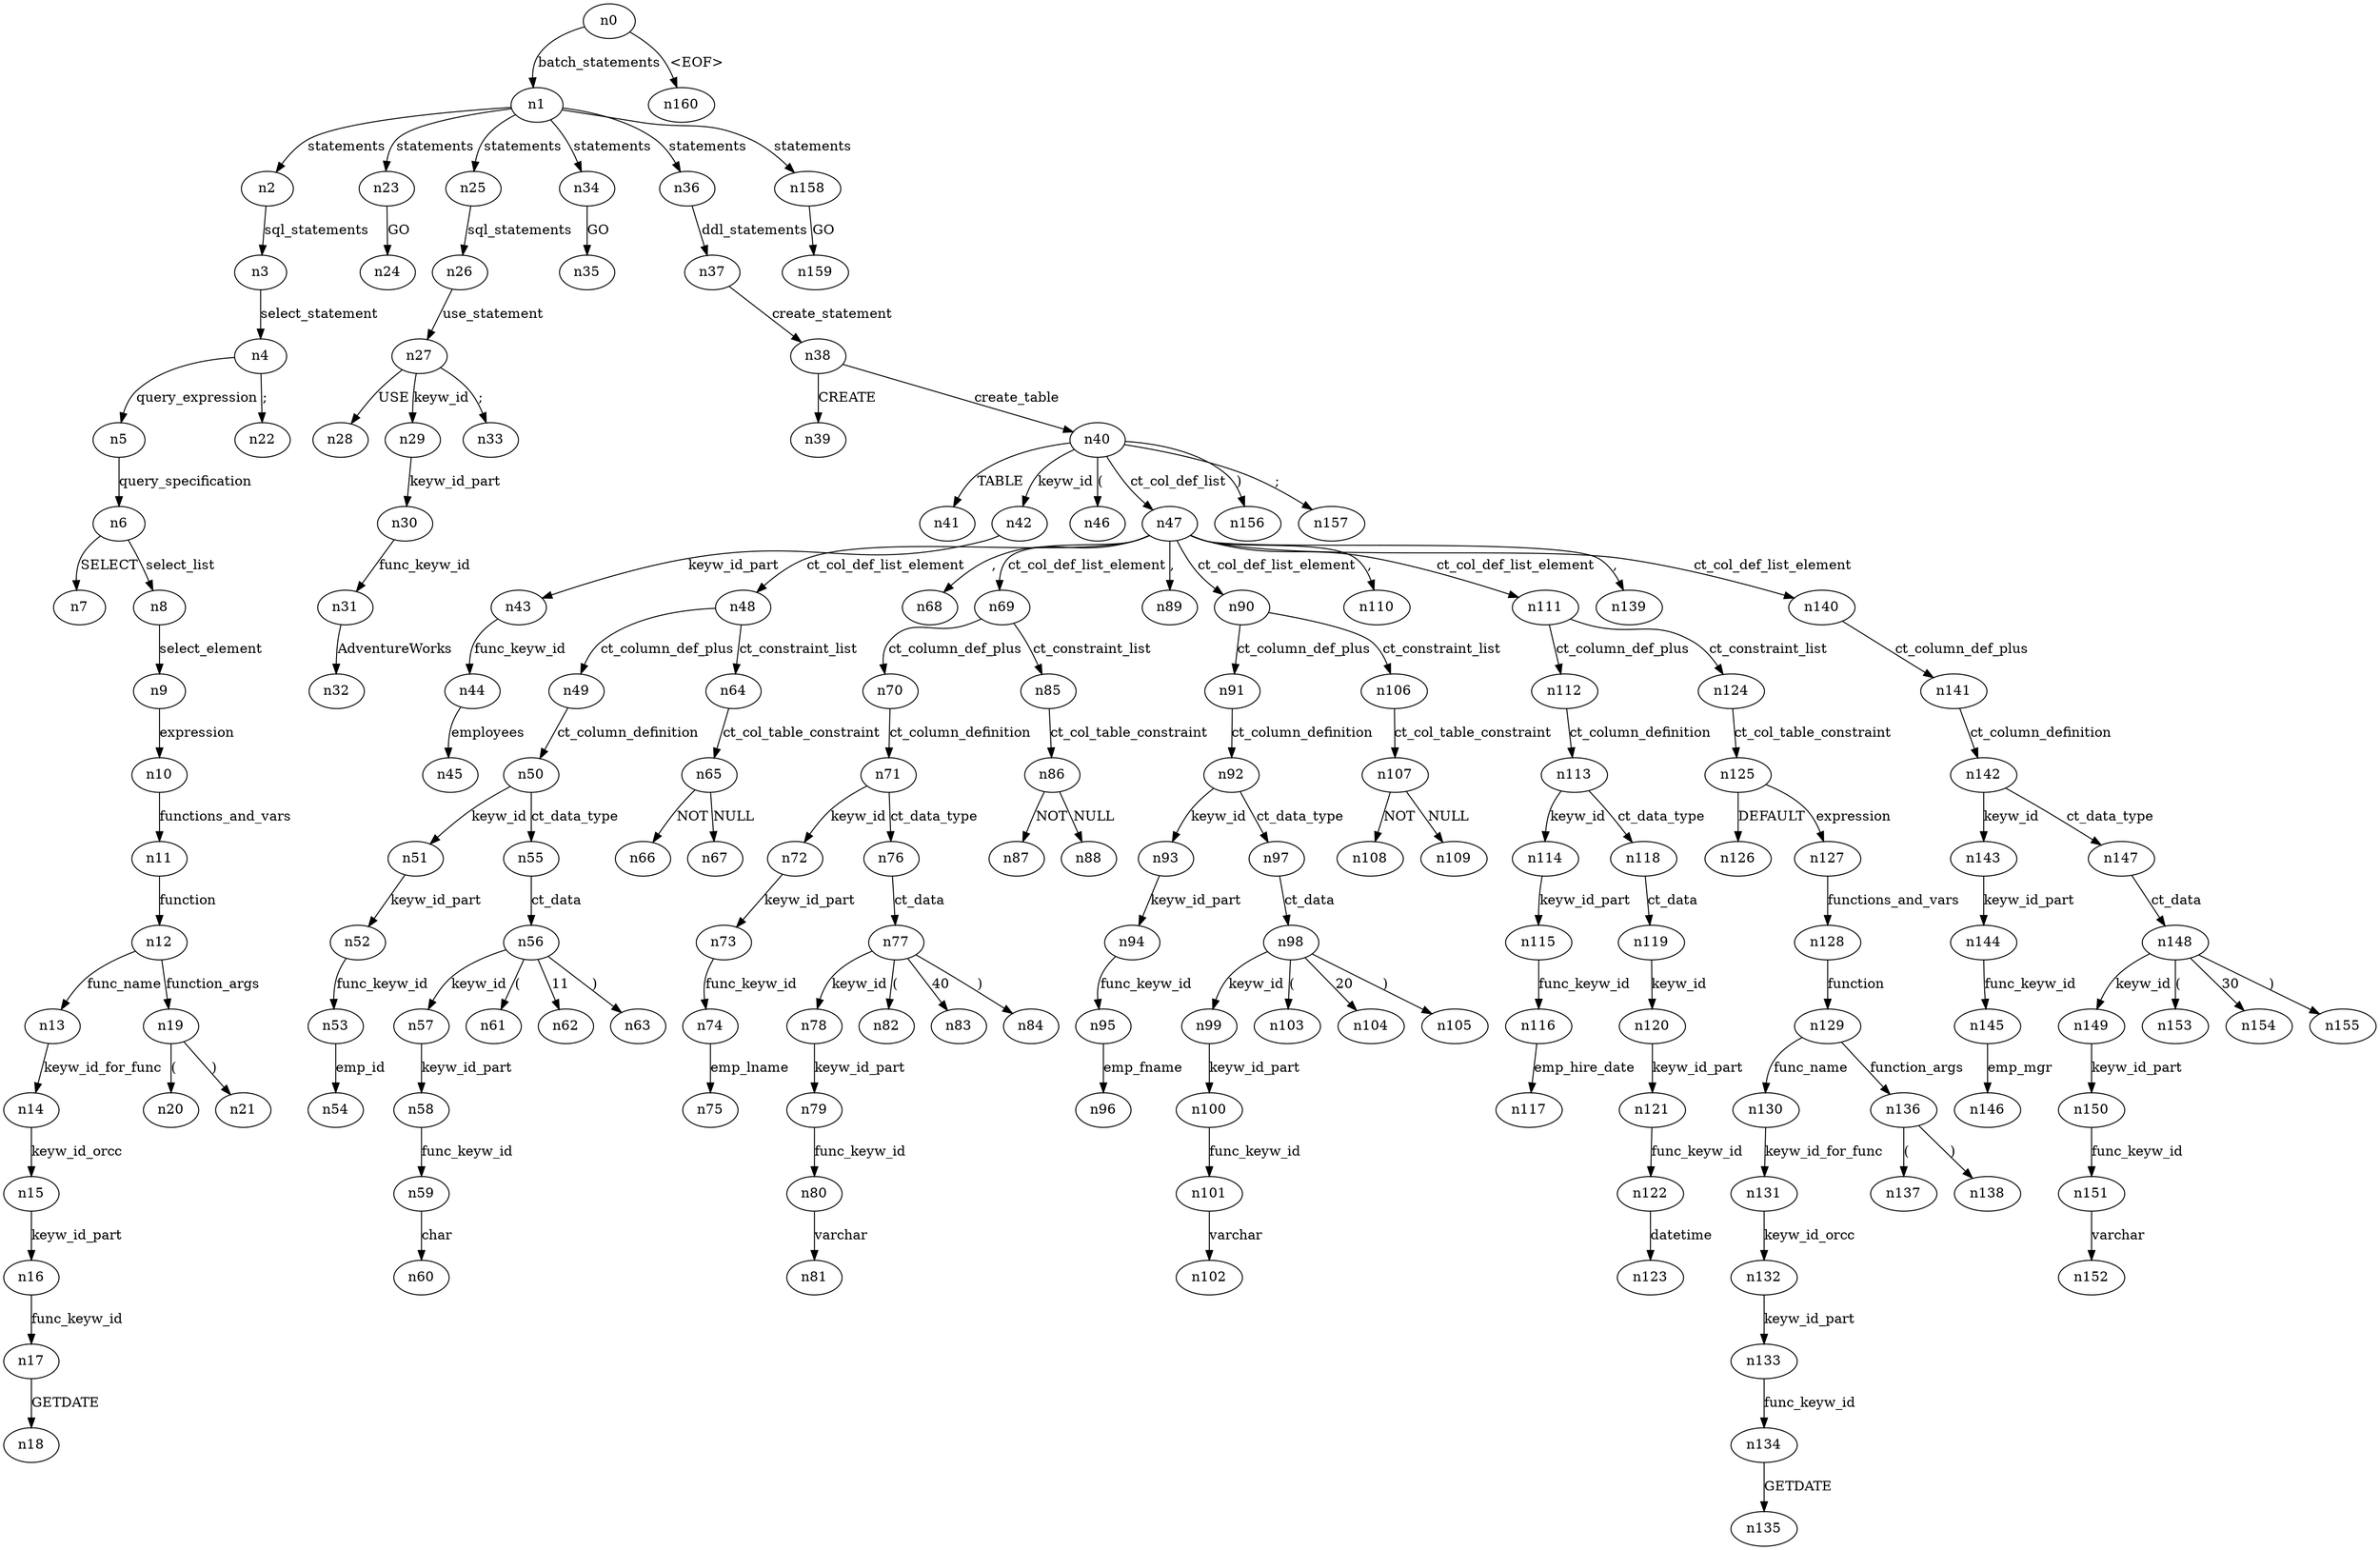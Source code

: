 digraph ParseTree {
  n0 -> n1 [label="batch_statements"];
  n1 -> n2 [label="statements"];
  n2 -> n3 [label="sql_statements"];
  n3 -> n4 [label="select_statement"];
  n4 -> n5 [label="query_expression"];
  n5 -> n6 [label="query_specification"];
  n6 -> n7 [label="SELECT"];
  n6 -> n8 [label="select_list"];
  n8 -> n9 [label="select_element"];
  n9 -> n10 [label="expression"];
  n10 -> n11 [label="functions_and_vars"];
  n11 -> n12 [label="function"];
  n12 -> n13 [label="func_name"];
  n13 -> n14 [label="keyw_id_for_func"];
  n14 -> n15 [label="keyw_id_orcc"];
  n15 -> n16 [label="keyw_id_part"];
  n16 -> n17 [label="func_keyw_id"];
  n17 -> n18 [label="GETDATE"];
  n12 -> n19 [label="function_args"];
  n19 -> n20 [label="("];
  n19 -> n21 [label=")"];
  n4 -> n22 [label=";"];
  n1 -> n23 [label="statements"];
  n23 -> n24 [label="GO"];
  n1 -> n25 [label="statements"];
  n25 -> n26 [label="sql_statements"];
  n26 -> n27 [label="use_statement"];
  n27 -> n28 [label="USE"];
  n27 -> n29 [label="keyw_id"];
  n29 -> n30 [label="keyw_id_part"];
  n30 -> n31 [label="func_keyw_id"];
  n31 -> n32 [label="AdventureWorks"];
  n27 -> n33 [label=";"];
  n1 -> n34 [label="statements"];
  n34 -> n35 [label="GO"];
  n1 -> n36 [label="statements"];
  n36 -> n37 [label="ddl_statements"];
  n37 -> n38 [label="create_statement"];
  n38 -> n39 [label="CREATE"];
  n38 -> n40 [label="create_table"];
  n40 -> n41 [label="TABLE"];
  n40 -> n42 [label="keyw_id"];
  n42 -> n43 [label="keyw_id_part"];
  n43 -> n44 [label="func_keyw_id"];
  n44 -> n45 [label="employees"];
  n40 -> n46 [label="("];
  n40 -> n47 [label="ct_col_def_list"];
  n47 -> n48 [label="ct_col_def_list_element"];
  n48 -> n49 [label="ct_column_def_plus"];
  n49 -> n50 [label="ct_column_definition"];
  n50 -> n51 [label="keyw_id"];
  n51 -> n52 [label="keyw_id_part"];
  n52 -> n53 [label="func_keyw_id"];
  n53 -> n54 [label="emp_id"];
  n50 -> n55 [label="ct_data_type"];
  n55 -> n56 [label="ct_data"];
  n56 -> n57 [label="keyw_id"];
  n57 -> n58 [label="keyw_id_part"];
  n58 -> n59 [label="func_keyw_id"];
  n59 -> n60 [label="char"];
  n56 -> n61 [label="("];
  n56 -> n62 [label="11"];
  n56 -> n63 [label=")"];
  n48 -> n64 [label="ct_constraint_list"];
  n64 -> n65 [label="ct_col_table_constraint"];
  n65 -> n66 [label="NOT"];
  n65 -> n67 [label="NULL"];
  n47 -> n68 [label=","];
  n47 -> n69 [label="ct_col_def_list_element"];
  n69 -> n70 [label="ct_column_def_plus"];
  n70 -> n71 [label="ct_column_definition"];
  n71 -> n72 [label="keyw_id"];
  n72 -> n73 [label="keyw_id_part"];
  n73 -> n74 [label="func_keyw_id"];
  n74 -> n75 [label="emp_lname"];
  n71 -> n76 [label="ct_data_type"];
  n76 -> n77 [label="ct_data"];
  n77 -> n78 [label="keyw_id"];
  n78 -> n79 [label="keyw_id_part"];
  n79 -> n80 [label="func_keyw_id"];
  n80 -> n81 [label="varchar"];
  n77 -> n82 [label="("];
  n77 -> n83 [label="40"];
  n77 -> n84 [label=")"];
  n69 -> n85 [label="ct_constraint_list"];
  n85 -> n86 [label="ct_col_table_constraint"];
  n86 -> n87 [label="NOT"];
  n86 -> n88 [label="NULL"];
  n47 -> n89 [label=","];
  n47 -> n90 [label="ct_col_def_list_element"];
  n90 -> n91 [label="ct_column_def_plus"];
  n91 -> n92 [label="ct_column_definition"];
  n92 -> n93 [label="keyw_id"];
  n93 -> n94 [label="keyw_id_part"];
  n94 -> n95 [label="func_keyw_id"];
  n95 -> n96 [label="emp_fname"];
  n92 -> n97 [label="ct_data_type"];
  n97 -> n98 [label="ct_data"];
  n98 -> n99 [label="keyw_id"];
  n99 -> n100 [label="keyw_id_part"];
  n100 -> n101 [label="func_keyw_id"];
  n101 -> n102 [label="varchar"];
  n98 -> n103 [label="("];
  n98 -> n104 [label="20"];
  n98 -> n105 [label=")"];
  n90 -> n106 [label="ct_constraint_list"];
  n106 -> n107 [label="ct_col_table_constraint"];
  n107 -> n108 [label="NOT"];
  n107 -> n109 [label="NULL"];
  n47 -> n110 [label=","];
  n47 -> n111 [label="ct_col_def_list_element"];
  n111 -> n112 [label="ct_column_def_plus"];
  n112 -> n113 [label="ct_column_definition"];
  n113 -> n114 [label="keyw_id"];
  n114 -> n115 [label="keyw_id_part"];
  n115 -> n116 [label="func_keyw_id"];
  n116 -> n117 [label="emp_hire_date"];
  n113 -> n118 [label="ct_data_type"];
  n118 -> n119 [label="ct_data"];
  n119 -> n120 [label="keyw_id"];
  n120 -> n121 [label="keyw_id_part"];
  n121 -> n122 [label="func_keyw_id"];
  n122 -> n123 [label="datetime"];
  n111 -> n124 [label="ct_constraint_list"];
  n124 -> n125 [label="ct_col_table_constraint"];
  n125 -> n126 [label="DEFAULT"];
  n125 -> n127 [label="expression"];
  n127 -> n128 [label="functions_and_vars"];
  n128 -> n129 [label="function"];
  n129 -> n130 [label="func_name"];
  n130 -> n131 [label="keyw_id_for_func"];
  n131 -> n132 [label="keyw_id_orcc"];
  n132 -> n133 [label="keyw_id_part"];
  n133 -> n134 [label="func_keyw_id"];
  n134 -> n135 [label="GETDATE"];
  n129 -> n136 [label="function_args"];
  n136 -> n137 [label="("];
  n136 -> n138 [label=")"];
  n47 -> n139 [label=","];
  n47 -> n140 [label="ct_col_def_list_element"];
  n140 -> n141 [label="ct_column_def_plus"];
  n141 -> n142 [label="ct_column_definition"];
  n142 -> n143 [label="keyw_id"];
  n143 -> n144 [label="keyw_id_part"];
  n144 -> n145 [label="func_keyw_id"];
  n145 -> n146 [label="emp_mgr"];
  n142 -> n147 [label="ct_data_type"];
  n147 -> n148 [label="ct_data"];
  n148 -> n149 [label="keyw_id"];
  n149 -> n150 [label="keyw_id_part"];
  n150 -> n151 [label="func_keyw_id"];
  n151 -> n152 [label="varchar"];
  n148 -> n153 [label="("];
  n148 -> n154 [label="30"];
  n148 -> n155 [label=")"];
  n40 -> n156 [label=")"];
  n40 -> n157 [label=";"];
  n1 -> n158 [label="statements"];
  n158 -> n159 [label="GO"];
  n0 -> n160 [label="<EOF>"];
}